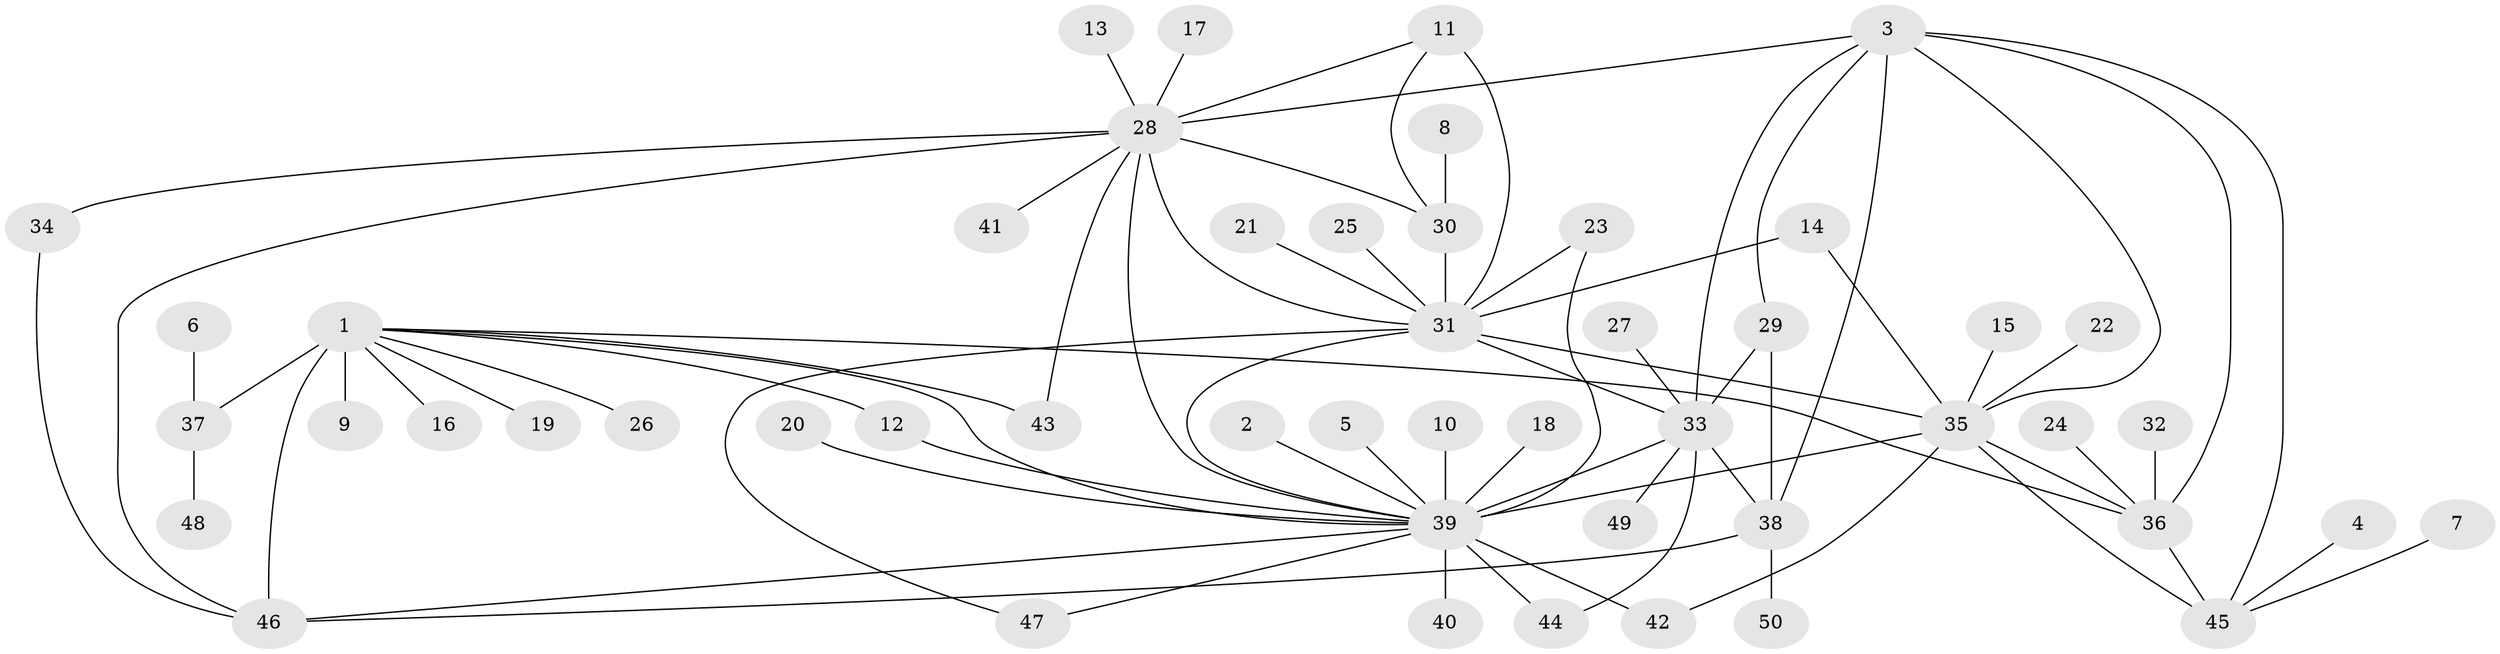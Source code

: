// original degree distribution, {10: 0.02, 8: 0.01, 7: 0.05, 4: 0.04, 12: 0.03, 5: 0.06, 13: 0.01, 6: 0.04, 11: 0.01, 9: 0.01, 3: 0.03, 1: 0.57, 2: 0.12}
// Generated by graph-tools (version 1.1) at 2025/26/03/09/25 03:26:35]
// undirected, 50 vertices, 75 edges
graph export_dot {
graph [start="1"]
  node [color=gray90,style=filled];
  1;
  2;
  3;
  4;
  5;
  6;
  7;
  8;
  9;
  10;
  11;
  12;
  13;
  14;
  15;
  16;
  17;
  18;
  19;
  20;
  21;
  22;
  23;
  24;
  25;
  26;
  27;
  28;
  29;
  30;
  31;
  32;
  33;
  34;
  35;
  36;
  37;
  38;
  39;
  40;
  41;
  42;
  43;
  44;
  45;
  46;
  47;
  48;
  49;
  50;
  1 -- 9 [weight=1.0];
  1 -- 12 [weight=1.0];
  1 -- 16 [weight=1.0];
  1 -- 19 [weight=1.0];
  1 -- 26 [weight=1.0];
  1 -- 36 [weight=1.0];
  1 -- 37 [weight=1.0];
  1 -- 39 [weight=1.0];
  1 -- 43 [weight=1.0];
  1 -- 46 [weight=6.0];
  2 -- 39 [weight=1.0];
  3 -- 28 [weight=1.0];
  3 -- 29 [weight=1.0];
  3 -- 33 [weight=1.0];
  3 -- 35 [weight=1.0];
  3 -- 36 [weight=1.0];
  3 -- 38 [weight=2.0];
  3 -- 45 [weight=2.0];
  4 -- 45 [weight=1.0];
  5 -- 39 [weight=1.0];
  6 -- 37 [weight=1.0];
  7 -- 45 [weight=1.0];
  8 -- 30 [weight=1.0];
  10 -- 39 [weight=1.0];
  11 -- 28 [weight=1.0];
  11 -- 30 [weight=1.0];
  11 -- 31 [weight=2.0];
  12 -- 39 [weight=1.0];
  13 -- 28 [weight=1.0];
  14 -- 31 [weight=1.0];
  14 -- 35 [weight=1.0];
  15 -- 35 [weight=1.0];
  17 -- 28 [weight=1.0];
  18 -- 39 [weight=4.0];
  20 -- 39 [weight=1.0];
  21 -- 31 [weight=1.0];
  22 -- 35 [weight=1.0];
  23 -- 31 [weight=1.0];
  23 -- 39 [weight=1.0];
  24 -- 36 [weight=1.0];
  25 -- 31 [weight=1.0];
  27 -- 33 [weight=1.0];
  28 -- 30 [weight=1.0];
  28 -- 31 [weight=2.0];
  28 -- 34 [weight=1.0];
  28 -- 39 [weight=1.0];
  28 -- 41 [weight=1.0];
  28 -- 43 [weight=1.0];
  28 -- 46 [weight=1.0];
  29 -- 33 [weight=1.0];
  29 -- 38 [weight=2.0];
  30 -- 31 [weight=2.0];
  31 -- 33 [weight=1.0];
  31 -- 35 [weight=1.0];
  31 -- 39 [weight=1.0];
  31 -- 47 [weight=1.0];
  32 -- 36 [weight=1.0];
  33 -- 38 [weight=2.0];
  33 -- 39 [weight=1.0];
  33 -- 44 [weight=1.0];
  33 -- 49 [weight=1.0];
  34 -- 46 [weight=1.0];
  35 -- 36 [weight=1.0];
  35 -- 39 [weight=1.0];
  35 -- 42 [weight=1.0];
  35 -- 45 [weight=2.0];
  36 -- 45 [weight=2.0];
  37 -- 48 [weight=1.0];
  38 -- 46 [weight=1.0];
  38 -- 50 [weight=1.0];
  39 -- 40 [weight=1.0];
  39 -- 42 [weight=1.0];
  39 -- 44 [weight=1.0];
  39 -- 46 [weight=1.0];
  39 -- 47 [weight=1.0];
}
